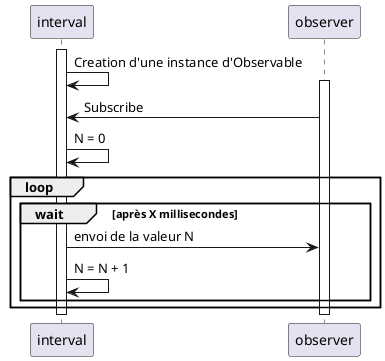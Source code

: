 @startuml
activate interval
interval -> interval : Creation d'une instance d'Observable
activate observer
observer -> interval : Subscribe
interval -> interval : N = 0
loop
  group wait [après X millisecondes]
    interval -> observer : envoi de la valeur N
    interval -> interval : N = N + 1
  end
end
deactivate interval
deactivate observer
@enduml
